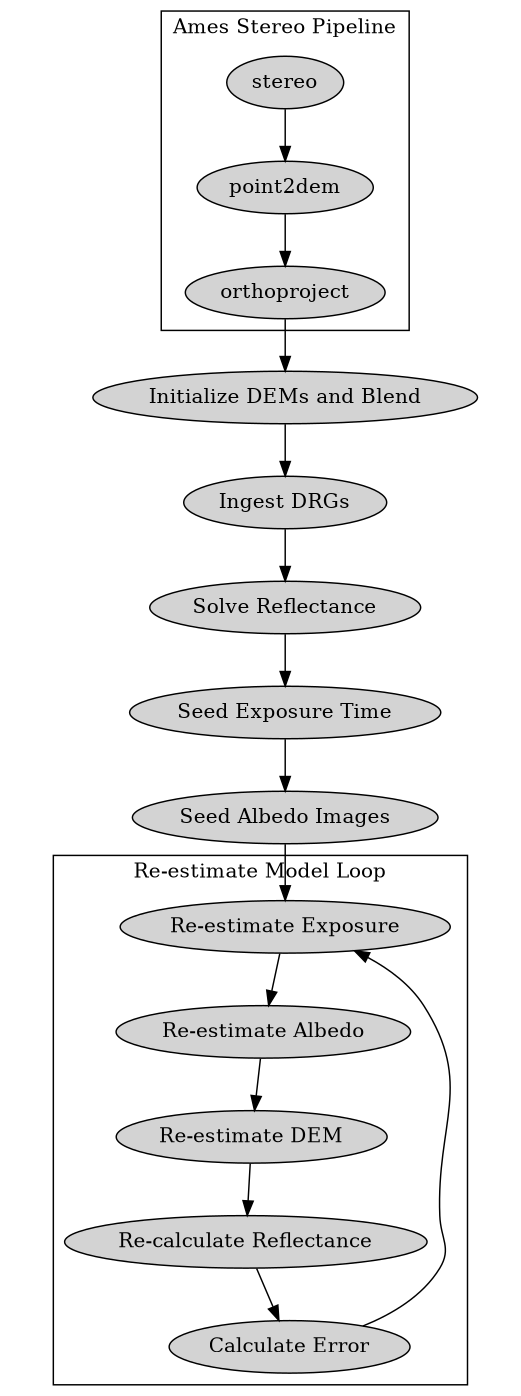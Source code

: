 digraph g {
viewport="250,670,.7,'2.8 BSD'"

node [style=filled];

subgraph cluster_0 {
        color=black;
        stereo -> point2dem -> orthoproject;
        label = "Ames Stereo Pipeline";
}

subgraph cluster_1 {
        color=black;
        "Re-estimate Exposure" -> "Re-estimate Albedo";
        "Re-estimate Albedo" -> "Re-estimate DEM";
        "Re-estimate DEM" -> "Re-calculate Reflectance" -> "Calculate Error";
        "Calculate Error" -> "Re-estimate Exposure";
        label="Re-estimate Model Loop";
}

orthoproject -> "Initialize DEMs and Blend";
"Initialize DEMs and Blend" -> "Ingest DRGs";
"Ingest DRGs" -> "Solve Reflectance" -> "Seed Exposure Time" -> "Seed Albedo Images";
"Seed Albedo Images" -> "Re-estimate Exposure";

}